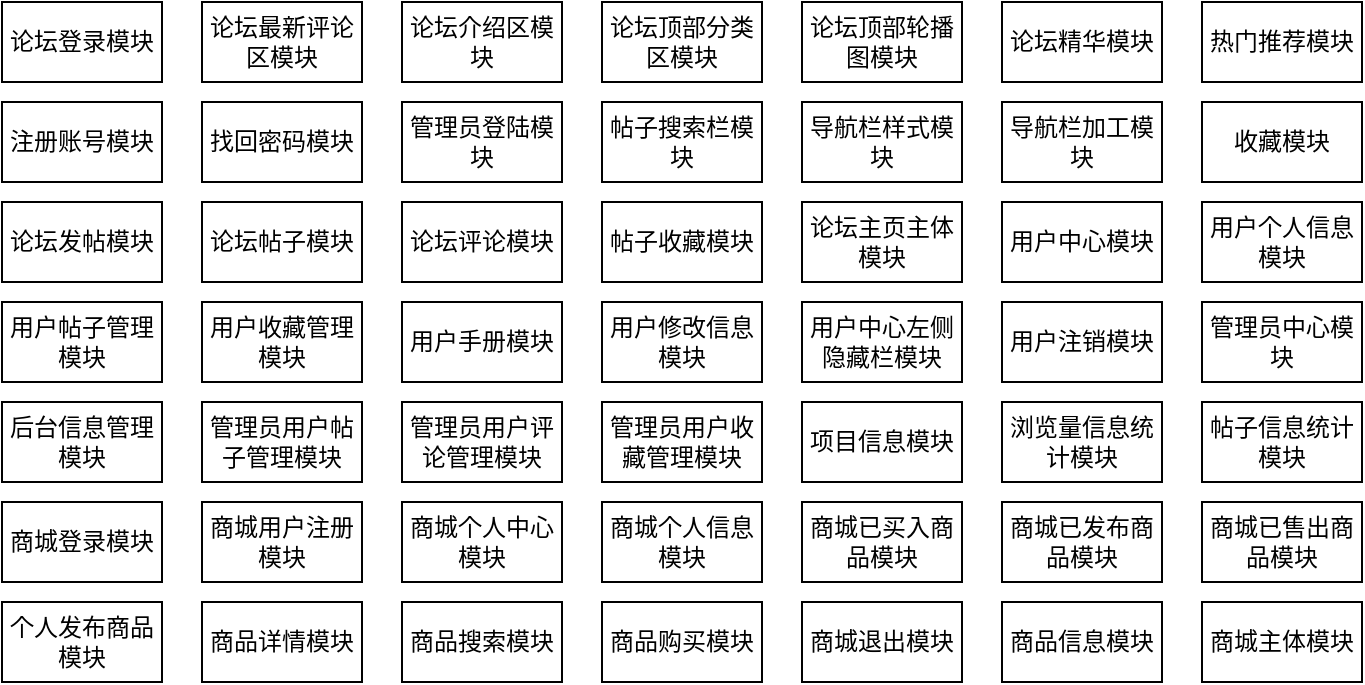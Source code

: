 <mxfile version="21.0.10" type="github">
  <diagram name="第 1 页" id="-R8MxagF0d-Gg6wl0WMD">
    <mxGraphModel dx="1050" dy="538" grid="1" gridSize="10" guides="1" tooltips="1" connect="1" arrows="1" fold="1" page="1" pageScale="1" pageWidth="827" pageHeight="1169" math="0" shadow="0">
      <root>
        <mxCell id="0" />
        <mxCell id="1" parent="0" />
        <mxCell id="XuOykzszCQlvRFe_V58Y-1" value="论坛登录模块" style="rounded=0;whiteSpace=wrap;html=1;" vertex="1" parent="1">
          <mxGeometry x="80" y="40" width="80" height="40" as="geometry" />
        </mxCell>
        <mxCell id="XuOykzszCQlvRFe_V58Y-17" value="论坛精华模块" style="rounded=0;whiteSpace=wrap;html=1;" vertex="1" parent="1">
          <mxGeometry x="580" y="40" width="80" height="40" as="geometry" />
        </mxCell>
        <mxCell id="XuOykzszCQlvRFe_V58Y-18" value="论坛顶部轮播图模块" style="rounded=0;whiteSpace=wrap;html=1;" vertex="1" parent="1">
          <mxGeometry x="480" y="40" width="80" height="40" as="geometry" />
        </mxCell>
        <mxCell id="XuOykzszCQlvRFe_V58Y-19" value="论坛顶部分类区模块" style="rounded=0;whiteSpace=wrap;html=1;" vertex="1" parent="1">
          <mxGeometry x="380" y="40" width="80" height="40" as="geometry" />
        </mxCell>
        <mxCell id="XuOykzszCQlvRFe_V58Y-20" value="论坛介绍区模块" style="rounded=0;whiteSpace=wrap;html=1;" vertex="1" parent="1">
          <mxGeometry x="280" y="40" width="80" height="40" as="geometry" />
        </mxCell>
        <mxCell id="XuOykzszCQlvRFe_V58Y-21" value="论坛最新评论区模块" style="rounded=0;whiteSpace=wrap;html=1;" vertex="1" parent="1">
          <mxGeometry x="180" y="40" width="80" height="40" as="geometry" />
        </mxCell>
        <mxCell id="XuOykzszCQlvRFe_V58Y-22" value="热门推荐模块" style="rounded=0;whiteSpace=wrap;html=1;" vertex="1" parent="1">
          <mxGeometry x="680" y="40" width="80" height="40" as="geometry" />
        </mxCell>
        <mxCell id="XuOykzszCQlvRFe_V58Y-42" value="注册账号模块" style="rounded=0;whiteSpace=wrap;html=1;" vertex="1" parent="1">
          <mxGeometry x="80" y="90" width="80" height="40" as="geometry" />
        </mxCell>
        <mxCell id="XuOykzszCQlvRFe_V58Y-43" value="找回密码模块" style="rounded=0;whiteSpace=wrap;html=1;" vertex="1" parent="1">
          <mxGeometry x="180" y="90" width="80" height="40" as="geometry" />
        </mxCell>
        <mxCell id="XuOykzszCQlvRFe_V58Y-44" value="管理员登陆模块" style="rounded=0;whiteSpace=wrap;html=1;" vertex="1" parent="1">
          <mxGeometry x="280" y="90" width="80" height="40" as="geometry" />
        </mxCell>
        <mxCell id="XuOykzszCQlvRFe_V58Y-45" value="导航栏样式模块" style="rounded=0;whiteSpace=wrap;html=1;" vertex="1" parent="1">
          <mxGeometry x="480" y="90" width="80" height="40" as="geometry" />
        </mxCell>
        <mxCell id="XuOykzszCQlvRFe_V58Y-46" value="帖子搜索栏模块" style="rounded=0;whiteSpace=wrap;html=1;" vertex="1" parent="1">
          <mxGeometry x="380" y="90" width="80" height="40" as="geometry" />
        </mxCell>
        <mxCell id="XuOykzszCQlvRFe_V58Y-47" value="管理员用户评论管理模块" style="rounded=0;whiteSpace=wrap;html=1;" vertex="1" parent="1">
          <mxGeometry x="280" y="240" width="80" height="40" as="geometry" />
        </mxCell>
        <mxCell id="XuOykzszCQlvRFe_V58Y-48" value="用户个人信息模块" style="rounded=0;whiteSpace=wrap;html=1;" vertex="1" parent="1">
          <mxGeometry x="680" y="140" width="80" height="40" as="geometry" />
        </mxCell>
        <mxCell id="XuOykzszCQlvRFe_V58Y-49" value="用户中心模块" style="rounded=0;whiteSpace=wrap;html=1;" vertex="1" parent="1">
          <mxGeometry x="580" y="140" width="80" height="40" as="geometry" />
        </mxCell>
        <mxCell id="XuOykzszCQlvRFe_V58Y-50" value="论坛主页主体模块" style="rounded=0;whiteSpace=wrap;html=1;" vertex="1" parent="1">
          <mxGeometry x="480" y="140" width="80" height="40" as="geometry" />
        </mxCell>
        <mxCell id="XuOykzszCQlvRFe_V58Y-51" value="帖子收藏模块" style="rounded=0;whiteSpace=wrap;html=1;" vertex="1" parent="1">
          <mxGeometry x="380" y="140" width="80" height="40" as="geometry" />
        </mxCell>
        <mxCell id="XuOykzszCQlvRFe_V58Y-52" value="论坛评论模块" style="rounded=0;whiteSpace=wrap;html=1;" vertex="1" parent="1">
          <mxGeometry x="280" y="140" width="80" height="40" as="geometry" />
        </mxCell>
        <mxCell id="XuOykzszCQlvRFe_V58Y-53" value="论坛帖子模块" style="rounded=0;whiteSpace=wrap;html=1;" vertex="1" parent="1">
          <mxGeometry x="180" y="140" width="80" height="40" as="geometry" />
        </mxCell>
        <mxCell id="XuOykzszCQlvRFe_V58Y-54" value="论坛发帖模块" style="rounded=0;whiteSpace=wrap;html=1;" vertex="1" parent="1">
          <mxGeometry x="80" y="140" width="80" height="40" as="geometry" />
        </mxCell>
        <mxCell id="XuOykzszCQlvRFe_V58Y-55" value="收藏模块" style="rounded=0;whiteSpace=wrap;html=1;" vertex="1" parent="1">
          <mxGeometry x="680" y="90" width="80" height="40" as="geometry" />
        </mxCell>
        <mxCell id="XuOykzszCQlvRFe_V58Y-56" value="导航栏加工模块" style="rounded=0;whiteSpace=wrap;html=1;" vertex="1" parent="1">
          <mxGeometry x="580" y="90" width="80" height="40" as="geometry" />
        </mxCell>
        <mxCell id="XuOykzszCQlvRFe_V58Y-57" value="管理员用户帖子管理模块" style="rounded=0;whiteSpace=wrap;html=1;" vertex="1" parent="1">
          <mxGeometry x="180" y="240" width="80" height="40" as="geometry" />
        </mxCell>
        <mxCell id="XuOykzszCQlvRFe_V58Y-58" value="后台信息管理模块" style="rounded=0;whiteSpace=wrap;html=1;" vertex="1" parent="1">
          <mxGeometry x="80" y="240" width="80" height="40" as="geometry" />
        </mxCell>
        <mxCell id="XuOykzszCQlvRFe_V58Y-59" value="用户帖子管理模块" style="rounded=0;whiteSpace=wrap;html=1;" vertex="1" parent="1">
          <mxGeometry x="80" y="190" width="80" height="40" as="geometry" />
        </mxCell>
        <mxCell id="XuOykzszCQlvRFe_V58Y-60" value="管理员用户收藏管理模块" style="rounded=0;whiteSpace=wrap;html=1;" vertex="1" parent="1">
          <mxGeometry x="380" y="240" width="80" height="40" as="geometry" />
        </mxCell>
        <mxCell id="XuOykzszCQlvRFe_V58Y-61" value="项目信息模块" style="rounded=0;whiteSpace=wrap;html=1;" vertex="1" parent="1">
          <mxGeometry x="480" y="240" width="80" height="40" as="geometry" />
        </mxCell>
        <mxCell id="XuOykzszCQlvRFe_V58Y-62" value="浏览量信息统计模块" style="rounded=0;whiteSpace=wrap;html=1;" vertex="1" parent="1">
          <mxGeometry x="580" y="240" width="80" height="40" as="geometry" />
        </mxCell>
        <mxCell id="XuOykzszCQlvRFe_V58Y-63" value="帖子信息统计模块" style="rounded=0;whiteSpace=wrap;html=1;" vertex="1" parent="1">
          <mxGeometry x="680" y="240" width="80" height="40" as="geometry" />
        </mxCell>
        <mxCell id="XuOykzszCQlvRFe_V58Y-64" value="管理员中心模块" style="rounded=0;whiteSpace=wrap;html=1;" vertex="1" parent="1">
          <mxGeometry x="680" y="190" width="80" height="40" as="geometry" />
        </mxCell>
        <mxCell id="XuOykzszCQlvRFe_V58Y-65" value="用户注销模块" style="rounded=0;whiteSpace=wrap;html=1;" vertex="1" parent="1">
          <mxGeometry x="580" y="190" width="80" height="40" as="geometry" />
        </mxCell>
        <mxCell id="XuOykzszCQlvRFe_V58Y-66" value="用户中心左侧隐藏栏模块" style="rounded=0;whiteSpace=wrap;html=1;" vertex="1" parent="1">
          <mxGeometry x="480" y="190" width="80" height="40" as="geometry" />
        </mxCell>
        <mxCell id="XuOykzszCQlvRFe_V58Y-67" value="用户修改信息模块" style="rounded=0;whiteSpace=wrap;html=1;" vertex="1" parent="1">
          <mxGeometry x="380" y="190" width="80" height="40" as="geometry" />
        </mxCell>
        <mxCell id="XuOykzszCQlvRFe_V58Y-68" value="用户收藏管理模块" style="rounded=0;whiteSpace=wrap;html=1;" vertex="1" parent="1">
          <mxGeometry x="180" y="190" width="80" height="40" as="geometry" />
        </mxCell>
        <mxCell id="XuOykzszCQlvRFe_V58Y-69" value="用户手册模块" style="rounded=0;whiteSpace=wrap;html=1;" vertex="1" parent="1">
          <mxGeometry x="280" y="190" width="80" height="40" as="geometry" />
        </mxCell>
        <mxCell id="XuOykzszCQlvRFe_V58Y-71" value="商城登录模块" style="rounded=0;whiteSpace=wrap;html=1;" vertex="1" parent="1">
          <mxGeometry x="80" y="290" width="80" height="40" as="geometry" />
        </mxCell>
        <mxCell id="XuOykzszCQlvRFe_V58Y-72" value="商城主体模块" style="rounded=0;whiteSpace=wrap;html=1;" vertex="1" parent="1">
          <mxGeometry x="680" y="340" width="80" height="40" as="geometry" />
        </mxCell>
        <mxCell id="XuOykzszCQlvRFe_V58Y-73" value="商品信息模块" style="rounded=0;whiteSpace=wrap;html=1;" vertex="1" parent="1">
          <mxGeometry x="580" y="340" width="80" height="40" as="geometry" />
        </mxCell>
        <mxCell id="XuOykzszCQlvRFe_V58Y-74" value="商城退出模块" style="rounded=0;whiteSpace=wrap;html=1;" vertex="1" parent="1">
          <mxGeometry x="480" y="340" width="80" height="40" as="geometry" />
        </mxCell>
        <mxCell id="XuOykzszCQlvRFe_V58Y-75" value="商品购买模块" style="rounded=0;whiteSpace=wrap;html=1;" vertex="1" parent="1">
          <mxGeometry x="380" y="340" width="80" height="40" as="geometry" />
        </mxCell>
        <mxCell id="XuOykzszCQlvRFe_V58Y-76" value="商品搜索模块" style="rounded=0;whiteSpace=wrap;html=1;" vertex="1" parent="1">
          <mxGeometry x="280" y="340" width="80" height="40" as="geometry" />
        </mxCell>
        <mxCell id="XuOykzszCQlvRFe_V58Y-77" value="商品详情模块" style="rounded=0;whiteSpace=wrap;html=1;" vertex="1" parent="1">
          <mxGeometry x="180" y="340" width="80" height="40" as="geometry" />
        </mxCell>
        <mxCell id="XuOykzszCQlvRFe_V58Y-78" value="个人发布商品模块" style="rounded=0;whiteSpace=wrap;html=1;" vertex="1" parent="1">
          <mxGeometry x="80" y="340" width="80" height="40" as="geometry" />
        </mxCell>
        <mxCell id="XuOykzszCQlvRFe_V58Y-79" value="商城已售出商品模块" style="rounded=0;whiteSpace=wrap;html=1;" vertex="1" parent="1">
          <mxGeometry x="680" y="290" width="80" height="40" as="geometry" />
        </mxCell>
        <mxCell id="XuOykzszCQlvRFe_V58Y-80" value="商城已发布商品模块" style="rounded=0;whiteSpace=wrap;html=1;" vertex="1" parent="1">
          <mxGeometry x="580" y="290" width="80" height="40" as="geometry" />
        </mxCell>
        <mxCell id="XuOykzszCQlvRFe_V58Y-81" value="商城已买入商品模块" style="rounded=0;whiteSpace=wrap;html=1;" vertex="1" parent="1">
          <mxGeometry x="480" y="290" width="80" height="40" as="geometry" />
        </mxCell>
        <mxCell id="XuOykzszCQlvRFe_V58Y-82" value="商城个人信息模块" style="rounded=0;whiteSpace=wrap;html=1;" vertex="1" parent="1">
          <mxGeometry x="380" y="290" width="80" height="40" as="geometry" />
        </mxCell>
        <mxCell id="XuOykzszCQlvRFe_V58Y-83" value="商城个人中心模块" style="rounded=0;whiteSpace=wrap;html=1;" vertex="1" parent="1">
          <mxGeometry x="280" y="290" width="80" height="40" as="geometry" />
        </mxCell>
        <mxCell id="XuOykzszCQlvRFe_V58Y-84" value="商城用户注册模块" style="rounded=0;whiteSpace=wrap;html=1;" vertex="1" parent="1">
          <mxGeometry x="180" y="290" width="80" height="40" as="geometry" />
        </mxCell>
      </root>
    </mxGraphModel>
  </diagram>
</mxfile>
